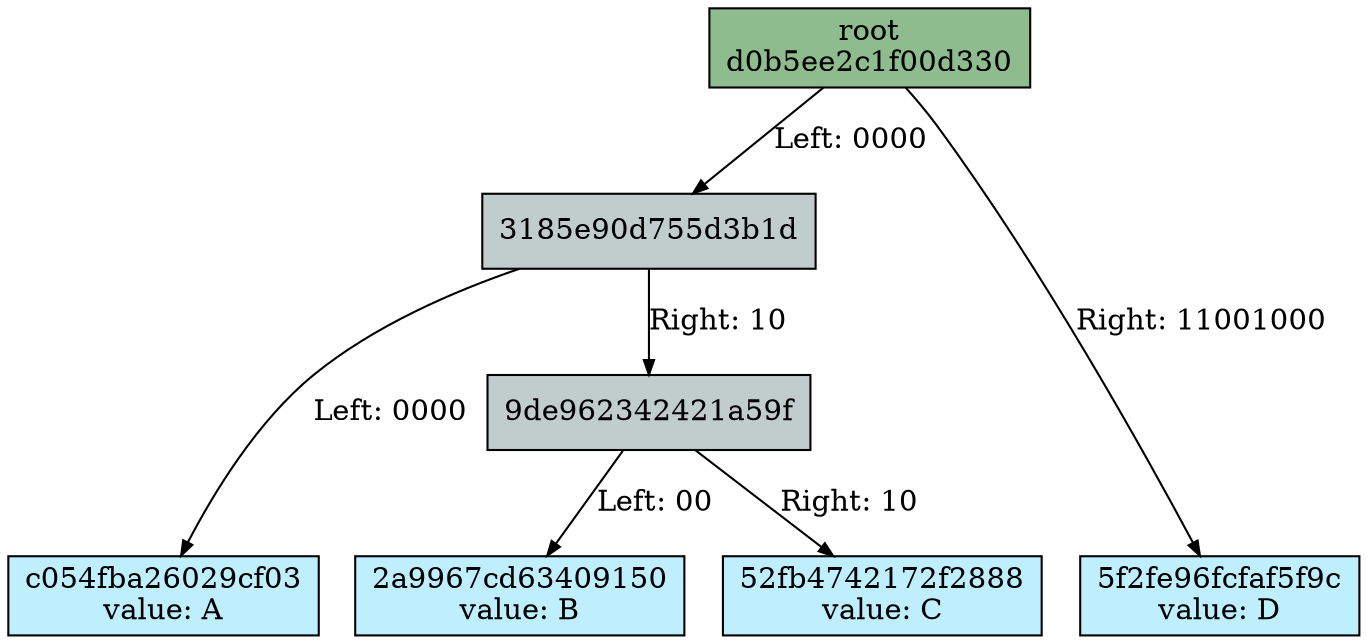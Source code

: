 Digraph merkletree {

hd0b5ee2c1f00d330 -> h3185e90d755d3b1d [arrowsize=0.7 label="Left: 0000\l" nojustify=true ];
h3185e90d755d3b1d -> hc054fba26029cf03 [arrowsize=0.7 label="Left: 0000" nojustify=true ];
h3185e90d755d3b1d -> h9de962342421a59f [arrowsize=0.7 label="Right: 10\l" nojustify=true ];
h9de962342421a59f -> h2a9967cd63409150 [arrowsize=0.7 label="Left: 00" nojustify=true ];
h9de962342421a59f -> h52fb4742172f2888 [arrowsize=0.7 label="Right: 10" nojustify=true ];
hd0b5ee2c1f00d330 -> h5f2fe96fcfaf5f9c [arrowsize=0.7 label="Right: 11001000" nojustify=true ];

Subgraph depth_0 {
rank=same

hd0b5ee2c1f00d330 [fillcolor=darkseagreen label="root\nd0b5ee2c1f00d330" ordering=out shape=box style=filled ];
}


Subgraph depth_4 {
rank=same

h3185e90d755d3b1d [fillcolor=azure3 label="3185e90d755d3b1d" ordering=out shape=box style=filled ];
}


Subgraph depth_256 {
rank=same

hc054fba26029cf03 [fillcolor=lightblue1 label="c054fba26029cf03\nvalue: A" ordering=out shape=box style=filled ];
h2a9967cd63409150 [fillcolor=lightblue1 label="2a9967cd63409150\nvalue: B" ordering=out shape=box style=filled ];
h52fb4742172f2888 [fillcolor=lightblue1 label="52fb4742172f2888\nvalue: C" ordering=out shape=box style=filled ];
h5f2fe96fcfaf5f9c [fillcolor=lightblue1 label="5f2fe96fcfaf5f9c\nvalue: D" ordering=out shape=box style=filled ];
}


Subgraph depth_6 {
rank=same

h9de962342421a59f [fillcolor=azure3 label="9de962342421a59f" ordering=out shape=box style=filled ];
}

}
